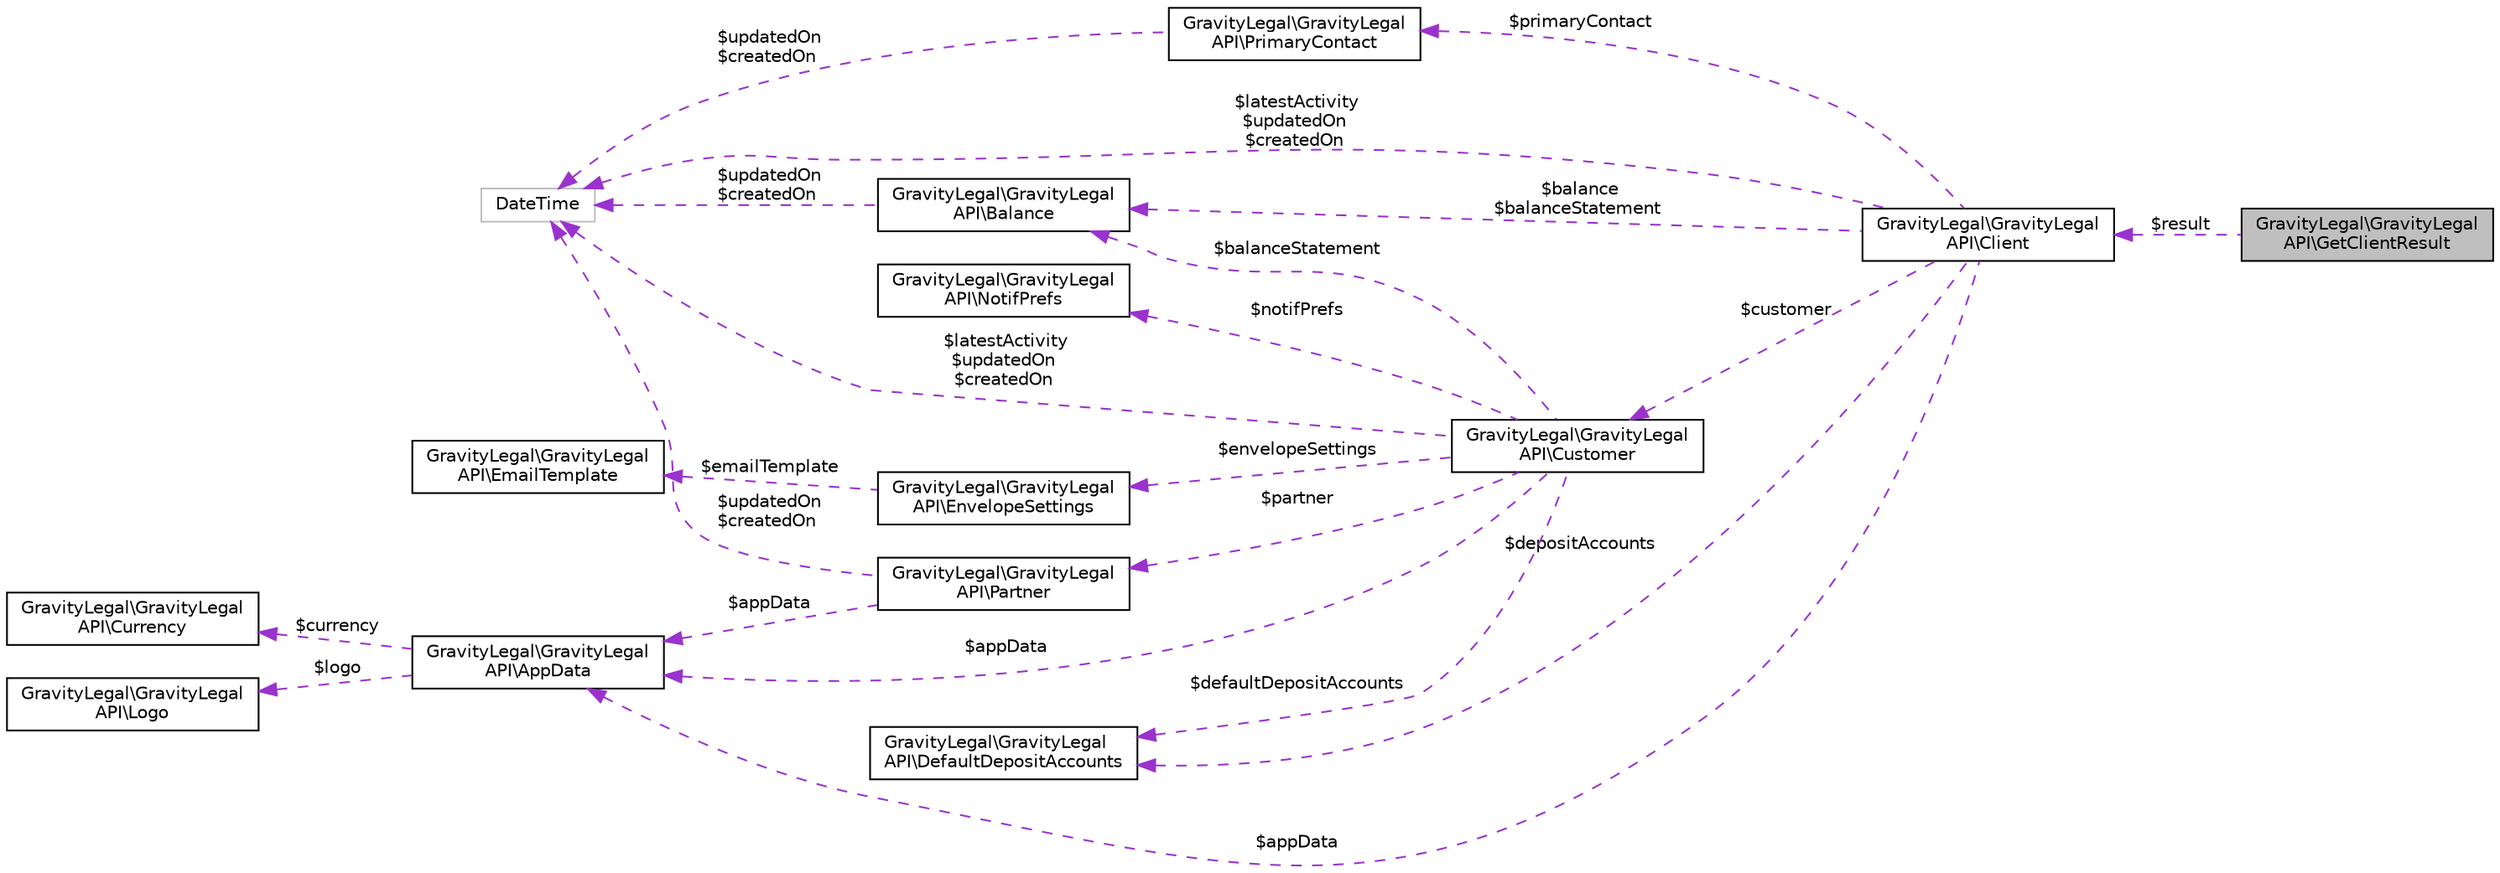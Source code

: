 digraph "GravityLegal\GravityLegalAPI\GetClientResult"
{
 // LATEX_PDF_SIZE
  edge [fontname="Helvetica",fontsize="10",labelfontname="Helvetica",labelfontsize="10"];
  node [fontname="Helvetica",fontsize="10",shape=record];
  rankdir="LR";
  Node1 [label="GravityLegal\\GravityLegal\lAPI\\GetClientResult",height=0.2,width=0.4,color="black", fillcolor="grey75", style="filled", fontcolor="black",tooltip=" "];
  Node2 -> Node1 [dir="back",color="darkorchid3",fontsize="10",style="dashed",label=" $result" ];
  Node2 [label="GravityLegal\\GravityLegal\lAPI\\Client",height=0.2,width=0.4,color="black", fillcolor="white", style="filled",URL="$classGravityLegal_1_1GravityLegalAPI_1_1Client.html",tooltip=" "];
  Node3 -> Node2 [dir="back",color="darkorchid3",fontsize="10",style="dashed",label=" $primaryContact" ];
  Node3 [label="GravityLegal\\GravityLegal\lAPI\\PrimaryContact",height=0.2,width=0.4,color="black", fillcolor="white", style="filled",URL="$classGravityLegal_1_1GravityLegalAPI_1_1PrimaryContact.html",tooltip=" "];
  Node4 -> Node3 [dir="back",color="darkorchid3",fontsize="10",style="dashed",label=" $updatedOn\n$createdOn" ];
  Node4 [label="DateTime",height=0.2,width=0.4,color="grey75", fillcolor="white", style="filled",tooltip=" "];
  Node5 -> Node2 [dir="back",color="darkorchid3",fontsize="10",style="dashed",label=" $depositAccounts" ];
  Node5 [label="GravityLegal\\GravityLegal\lAPI\\DefaultDepositAccounts",height=0.2,width=0.4,color="black", fillcolor="white", style="filled",URL="$classGravityLegal_1_1GravityLegalAPI_1_1DefaultDepositAccounts.html",tooltip=" "];
  Node4 -> Node2 [dir="back",color="darkorchid3",fontsize="10",style="dashed",label=" $latestActivity\n$updatedOn\n$createdOn" ];
  Node6 -> Node2 [dir="back",color="darkorchid3",fontsize="10",style="dashed",label=" $balance\n$balanceStatement" ];
  Node6 [label="GravityLegal\\GravityLegal\lAPI\\Balance",height=0.2,width=0.4,color="black", fillcolor="white", style="filled",URL="$classGravityLegal_1_1GravityLegalAPI_1_1Balance.html",tooltip=" "];
  Node4 -> Node6 [dir="back",color="darkorchid3",fontsize="10",style="dashed",label=" $updatedOn\n$createdOn" ];
  Node7 -> Node2 [dir="back",color="darkorchid3",fontsize="10",style="dashed",label=" $appData" ];
  Node7 [label="GravityLegal\\GravityLegal\lAPI\\AppData",height=0.2,width=0.4,color="black", fillcolor="white", style="filled",URL="$classGravityLegal_1_1GravityLegalAPI_1_1AppData.html",tooltip=" "];
  Node8 -> Node7 [dir="back",color="darkorchid3",fontsize="10",style="dashed",label=" $currency" ];
  Node8 [label="GravityLegal\\GravityLegal\lAPI\\Currency",height=0.2,width=0.4,color="black", fillcolor="white", style="filled",URL="$classGravityLegal_1_1GravityLegalAPI_1_1Currency.html",tooltip=" "];
  Node9 -> Node7 [dir="back",color="darkorchid3",fontsize="10",style="dashed",label=" $logo" ];
  Node9 [label="GravityLegal\\GravityLegal\lAPI\\Logo",height=0.2,width=0.4,color="black", fillcolor="white", style="filled",URL="$classGravityLegal_1_1GravityLegalAPI_1_1Logo.html",tooltip=" "];
  Node10 -> Node2 [dir="back",color="darkorchid3",fontsize="10",style="dashed",label=" $customer" ];
  Node10 [label="GravityLegal\\GravityLegal\lAPI\\Customer",height=0.2,width=0.4,color="black", fillcolor="white", style="filled",URL="$classGravityLegal_1_1GravityLegalAPI_1_1Customer.html",tooltip=" "];
  Node5 -> Node10 [dir="back",color="darkorchid3",fontsize="10",style="dashed",label=" $defaultDepositAccounts" ];
  Node11 -> Node10 [dir="back",color="darkorchid3",fontsize="10",style="dashed",label=" $notifPrefs" ];
  Node11 [label="GravityLegal\\GravityLegal\lAPI\\NotifPrefs",height=0.2,width=0.4,color="black", fillcolor="white", style="filled",URL="$classGravityLegal_1_1GravityLegalAPI_1_1NotifPrefs.html",tooltip=" "];
  Node4 -> Node10 [dir="back",color="darkorchid3",fontsize="10",style="dashed",label=" $latestActivity\n$updatedOn\n$createdOn" ];
  Node12 -> Node10 [dir="back",color="darkorchid3",fontsize="10",style="dashed",label=" $envelopeSettings" ];
  Node12 [label="GravityLegal\\GravityLegal\lAPI\\EnvelopeSettings",height=0.2,width=0.4,color="black", fillcolor="white", style="filled",URL="$classGravityLegal_1_1GravityLegalAPI_1_1EnvelopeSettings.html",tooltip=" "];
  Node13 -> Node12 [dir="back",color="darkorchid3",fontsize="10",style="dashed",label=" $emailTemplate" ];
  Node13 [label="GravityLegal\\GravityLegal\lAPI\\EmailTemplate",height=0.2,width=0.4,color="black", fillcolor="white", style="filled",URL="$classGravityLegal_1_1GravityLegalAPI_1_1EmailTemplate.html",tooltip=" "];
  Node6 -> Node10 [dir="back",color="darkorchid3",fontsize="10",style="dashed",label=" $balanceStatement" ];
  Node7 -> Node10 [dir="back",color="darkorchid3",fontsize="10",style="dashed",label=" $appData" ];
  Node14 -> Node10 [dir="back",color="darkorchid3",fontsize="10",style="dashed",label=" $partner" ];
  Node14 [label="GravityLegal\\GravityLegal\lAPI\\Partner",height=0.2,width=0.4,color="black", fillcolor="white", style="filled",URL="$classGravityLegal_1_1GravityLegalAPI_1_1Partner.html",tooltip=" "];
  Node4 -> Node14 [dir="back",color="darkorchid3",fontsize="10",style="dashed",label=" $updatedOn\n$createdOn" ];
  Node7 -> Node14 [dir="back",color="darkorchid3",fontsize="10",style="dashed",label=" $appData" ];
}
